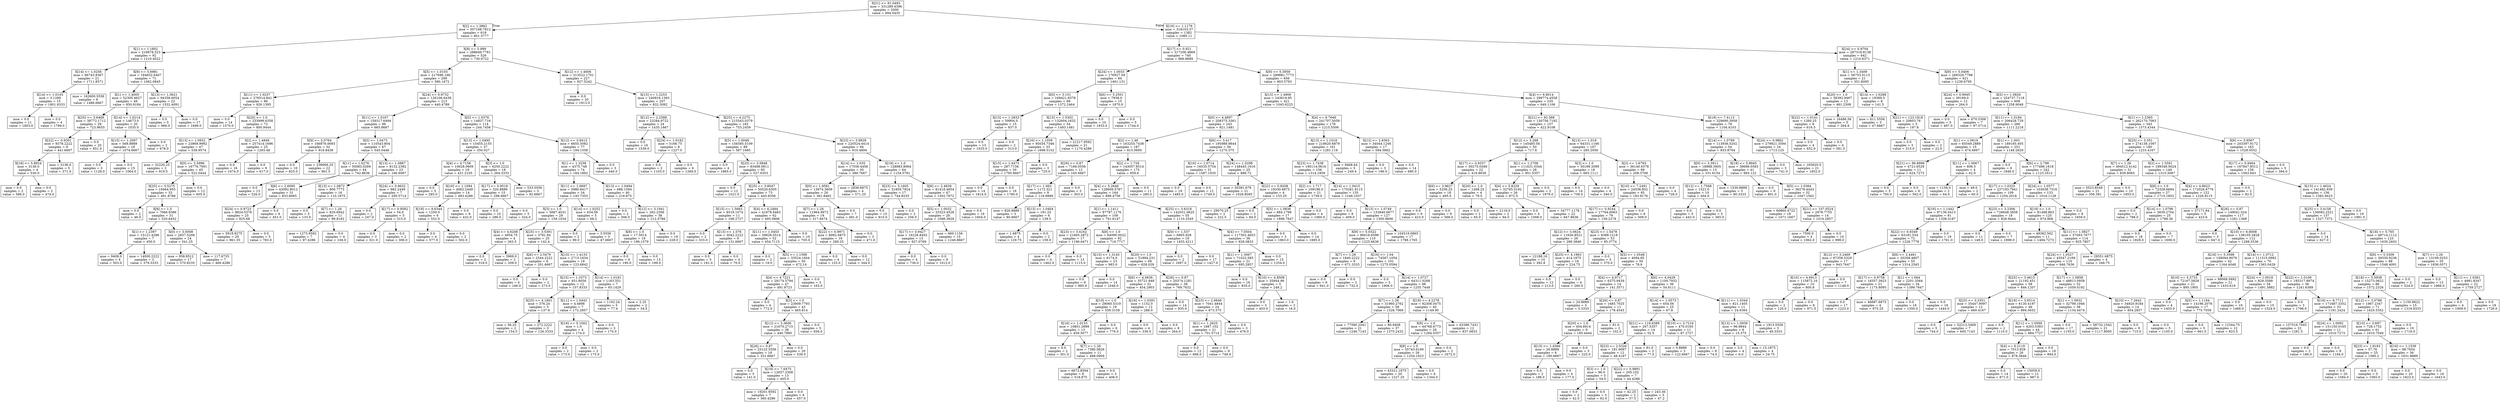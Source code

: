 digraph Tree {
node [shape=box] ;
0 [label="X[21] <= 91.0493\nmse = 331289.4396\nsamples = 2000\nvalue = 994.0435"] ;
1 [label="X[2] <= 1.3862\nmse = 307168.7812\nsamples = 618\nvalue = 801.5777"] ;
0 -> 1 [labeldistance=2.5, labelangle=45, headlabel="True"] ;
2 [label="X[1] <= 1.1802\nmse = 216678.523\nsamples = 92\nvalue = 1210.4022"] ;
1 -> 2 ;
3 [label="X[14] <= 1.0256\nmse = 66743.8367\nsamples = 21\nvalue = 1711.8571"] ;
2 -> 3 ;
4 [label="X[14] <= 1.0103\nmse = 3.1289\nsamples = 15\nvalue = 1801.9333"] ;
3 -> 4 ;
5 [label="mse = 0.0\nsamples = 11\nvalue = 1803.0"] ;
4 -> 5 ;
6 [label="mse = 0.0\nsamples = 4\nvalue = 1799.0"] ;
4 -> 6 ;
7 [label="mse = 162600.5556\nsamples = 6\nvalue = 1486.6667"] ;
3 -> 7 ;
8 [label="X[9] <= 5.6981\nmse = 164652.6407\nsamples = 71\nvalue = 1062.0845"] ;
2 -> 8 ;
9 [label="X[1] <= 1.4005\nmse = 52305.4627\nsamples = 49\nvalue = 850.9184"] ;
8 -> 9 ;
10 [label="X[25] <= 3.6469\nmse = 38772.1712\nsamples = 29\nvalue = 723.9655"] ;
9 -> 10 ;
11 [label="X[22] <= 0.9301\nmse = 9378.2222\nsamples = 9\nvalue = 441.6667"] ;
10 -> 11 ;
12 [label="X[18] <= 5.8924\nmse = 3136.0\nsamples = 4\nvalue = 530.0"] ;
11 -> 12 ;
13 [label="mse = 0.0\nsamples = 2\nvalue = 586.0"] ;
12 -> 13 ;
14 [label="mse = 0.0\nsamples = 2\nvalue = 474.0"] ;
12 -> 14 ;
15 [label="mse = 3136.0\nsamples = 5\nvalue = 371.0"] ;
11 -> 15 ;
16 [label="mse = 0.0\nsamples = 20\nvalue = 851.0"] ;
10 -> 16 ;
17 [label="X[14] <= 1.0214\nmse = 14673.0\nsamples = 20\nvalue = 1035.0"] ;
9 -> 17 ;
18 [label="X[15] <= 1.2097\nmse = 568.8889\nsamples = 18\nvalue = 1074.6667"] ;
17 -> 18 ;
19 [label="mse = 0.0\nsamples = 3\nvalue = 1128.0"] ;
18 -> 19 ;
20 [label="mse = 0.0\nsamples = 15\nvalue = 1064.0"] ;
18 -> 20 ;
21 [label="mse = 0.0\nsamples = 2\nvalue = 678.0"] ;
17 -> 21 ;
22 [label="X[13] <= 1.0621\nmse = 94358.6054\nsamples = 22\nvalue = 1532.4091"] ;
8 -> 22 ;
23 [label="mse = 0.0\nsamples = 5\nvalue = 966.0"] ;
22 -> 23 ;
24 [label="mse = 0.0\nsamples = 17\nvalue = 1699.0"] ;
22 -> 24 ;
25 [label="X[9] <= 5.999\nmse = 288649.7781\nsamples = 526\nvalue = 730.0722"] ;
1 -> 25 ;
26 [label="X[5] <= 1.0103\nmse = 217696.166\nsamples = 299\nvalue = 580.1672"] ;
25 -> 26 ;
27 [label="X[11] <= 1.0237\nmse = 276514.841\nsamples = 86\nvalue = 926.1395"] ;
26 -> 27 ;
28 [label="mse = 0.0\nsamples = 14\nvalue = 1570.0"] ;
27 -> 28 ;
29 [label="X[20] <= 1.0\nmse = 233999.6358\nsamples = 72\nvalue = 800.9444"] ;
27 -> 29 ;
30 [label="X[13] <= 1.0932\nmse = 23869.9982\nsamples = 47\nvalue = 538.9574"] ;
29 -> 30 ;
31 [label="mse = 32220.25\nsamples = 2\nvalue = 919.5"] ;
30 -> 31 ;
32 [label="X[0] <= 3.5996\nmse = 16776.7091\nsamples = 45\nvalue = 522.0444"] ;
30 -> 32 ;
33 [label="X[25] <= 3.5275\nmse = 19464.955\nsamples = 33\nvalue = 491.8788"] ;
32 -> 33 ;
34 [label="mse = 0.0\nsamples = 2\nvalue = 46.0"] ;
33 -> 34 ;
35 [label="X[8] <= 1.0\nmse = 7066.9386\nsamples = 31\nvalue = 520.6452"] ;
33 -> 35 ;
36 [label="X[1] <= 1.2397\nmse = 15121.4286\nsamples = 7\nvalue = 450.0"] ;
35 -> 36 ;
37 [label="mse = 9408.0\nsamples = 4\nvalue = 503.0"] ;
36 -> 37 ;
38 [label="mse = 14000.2222\nsamples = 3\nvalue = 379.3333"] ;
36 -> 38 ;
39 [label="X[0] <= 3.0008\nmse = 2837.5208\nsamples = 24\nvalue = 541.25"] ;
35 -> 39 ;
40 [label="mse = 958.8512\nsamples = 17\nvalue = 570.8235"] ;
39 -> 40 ;
41 [label="mse = 117.6735\nsamples = 7\nvalue = 469.4286"] ;
39 -> 41 ;
42 [label="mse = 0.0\nsamples = 12\nvalue = 605.0"] ;
32 -> 42 ;
43 [label="X[2] <= 1.4849\nmse = 257414.1696\nsamples = 25\nvalue = 1293.48"] ;
29 -> 43 ;
44 [label="mse = 0.0\nsamples = 16\nvalue = 1674.0"] ;
43 -> 44 ;
45 [label="mse = 0.0\nsamples = 9\nvalue = 617.0"] ;
43 -> 45 ;
46 [label="X[24] <= 0.9732\nmse = 126106.6439\nsamples = 213\nvalue = 440.4789"] ;
26 -> 46 ;
47 [label="X[11] <= 1.0167\nmse = 159317.6494\nsamples = 99\nvalue = 665.8687"] ;
46 -> 47 ;
48 [label="X[9] <= 5.0764\nmse = 166876.0693\nsamples = 32\nvalue = 918.8438"] ;
47 -> 48 ;
49 [label="mse = 0.0\nsamples = 10\nvalue = 825.0"] ;
48 -> 49 ;
50 [label="mse = 236906.25\nsamples = 22\nvalue = 961.5"] ;
48 -> 50 ;
51 [label="X[5] <= 1.0473\nmse = 110543.804\nsamples = 67\nvalue = 545.0448"] ;
47 -> 51 ;
52 [label="X[11] <= 1.0276\nmse = 50083.0269\nsamples = 44\nvalue = 742.8636"] ;
51 -> 52 ;
53 [label="mse = 0.0\nsamples = 13\nvalue = 526.0"] ;
52 -> 53 ;
54 [label="X[6] <= 2.6095\nmse = 43092.8012\nsamples = 31\nvalue = 833.8065"] ;
52 -> 54 ;
55 [label="X[24] <= 0.9723\nmse = 9824.5376\nsamples = 25\nvalue = 925.68"] ;
54 -> 55 ;
56 [label="mse = 5918.9275\nsamples = 20\nvalue = 961.35"] ;
55 -> 56 ;
57 [label="mse = 0.0\nsamples = 5\nvalue = 783.0"] ;
55 -> 57 ;
58 [label="mse = 0.0\nsamples = 6\nvalue = 451.0"] ;
54 -> 58 ;
59 [label="X[13] <= 1.0887\nmse = 8132.2382\nsamples = 23\nvalue = 166.6087"] ;
51 -> 59 ;
60 [label="X[13] <= 1.0872\nmse = 800.7773\nsamples = 16\nvalue = 110.1875"] ;
59 -> 60 ;
61 [label="mse = 0.0\nsamples = 5\nvalue = 133.0"] ;
60 -> 61 ;
62 [label="X[7] <= 1.26\nmse = 820.6942\nsamples = 11\nvalue = 99.8182"] ;
60 -> 62 ;
63 [label="mse = 1273.9592\nsamples = 7\nvalue = 97.4286"] ;
62 -> 63 ;
64 [label="mse = 0.0\nsamples = 4\nvalue = 104.0"] ;
62 -> 64 ;
65 [label="X[24] <= 0.9632\nmse = 982.2449\nsamples = 7\nvalue = 295.5714"] ;
59 -> 65 ;
66 [label="mse = 0.0\nsamples = 2\nvalue = 247.0"] ;
65 -> 66 ;
67 [label="X[17] <= 0.9582\nmse = 54.0\nsamples = 5\nvalue = 315.0"] ;
65 -> 67 ;
68 [label="mse = 0.0\nsamples = 3\nvalue = 321.0"] ;
67 -> 68 ;
69 [label="mse = 0.0\nsamples = 2\nvalue = 306.0"] ;
67 -> 69 ;
70 [label="X[5] <= 1.0376\nmse = 14837.716\nsamples = 114\nvalue = 244.7456"] ;
46 -> 70 ;
71 [label="X[13] <= 1.0495\nmse = 15455.2155\nsamples = 37\nvalue = 350.027"] ;
70 -> 71 ;
72 [label="X[4] <= 4.7158\nmse = 10628.0609\nsamples = 19\nvalue = 431.2105"] ;
71 -> 72 ;
73 [label="mse = 0.0\nsamples = 5\nvalue = 285.0"] ;
72 -> 73 ;
74 [label="X[16] <= 1.1094\nmse = 4062.2449\nsamples = 14\nvalue = 483.4286"] ;
72 -> 74 ;
75 [label="X[18] <= 9.6344\nmse = 1250.0\nsamples = 6\nvalue = 552.0"] ;
74 -> 75 ;
76 [label="mse = 0.0\nsamples = 4\nvalue = 577.0"] ;
75 -> 76 ;
77 [label="mse = 0.0\nsamples = 2\nvalue = 502.0"] ;
75 -> 77 ;
78 [label="mse = 0.0\nsamples = 8\nvalue = 432.0"] ;
74 -> 78 ;
79 [label="X[3] <= 1.0\nmse = 6250.2222\nsamples = 18\nvalue = 264.3333"] ;
71 -> 79 ;
80 [label="X[17] <= 0.9518\nmse = 320.8889\nsamples = 15\nvalue = 298.6667"] ;
79 -> 80 ;
81 [label="mse = 0.0\nsamples = 10\nvalue = 286.0"] ;
80 -> 81 ;
82 [label="mse = 0.0\nsamples = 5\nvalue = 324.0"] ;
80 -> 82 ;
83 [label="mse = 533.5556\nsamples = 3\nvalue = 92.6667"] ;
79 -> 83 ;
84 [label="X[12] <= 3.9413\nmse = 6655.5082\nsamples = 77\nvalue = 194.1558"] ;
70 -> 84 ;
85 [label="X[1] <= 1.3258\nmse = 4375.748\nsamples = 74\nvalue = 184.1892"] ;
84 -> 85 ;
86 [label="X[11] <= 1.0697\nmse = 5980.8417\nsamples = 34\nvalue = 145.7353"] ;
85 -> 86 ;
87 [label="X[3] <= 1.0\nmse = 5687.4031\nsamples = 29\nvalue = 159.1034"] ;
86 -> 87 ;
88 [label="X[4] <= 4.6208\nmse = 4954.75\nsamples = 4\nvalue = 263.5"] ;
87 -> 88 ;
89 [label="mse = 0.0\nsamples = 2\nvalue = 318.0"] ;
88 -> 89 ;
90 [label="mse = 3969.0\nsamples = 2\nvalue = 209.0"] ;
88 -> 90 ;
91 [label="X[25] <= 3.5391\nmse = 3781.84\nsamples = 25\nvalue = 142.4"] ;
87 -> 91 ;
92 [label="X[6] <= 2.5479\nmse = 2544.2222\nsamples = 6\nvalue = 201.6667"] ;
91 -> 92 ;
93 [label="mse = 0.0\nsamples = 4\nvalue = 166.0"] ;
92 -> 93 ;
94 [label="mse = 0.0\nsamples = 2\nvalue = 273.0"] ;
92 -> 94 ;
95 [label="X[15] <= 1.4133\nmse = 2713.1634\nsamples = 19\nvalue = 123.6842"] ;
91 -> 95 ;
96 [label="X[15] <= 1.3373\nmse = 451.8056\nsamples = 12\nvalue = 157.8333"] ;
95 -> 96 ;
97 [label="X[25] <= 4.1801\nmse = 376.24\nsamples = 5\nvalue = 137.6"] ;
96 -> 97 ;
98 [label="mse = 56.25\nsamples = 2\nvalue = 154.5"] ;
97 -> 98 ;
99 [label="mse = 272.2222\nsamples = 3\nvalue = 126.3333"] ;
97 -> 99 ;
100 [label="X[11] <= 1.0443\nmse = 4.4898\nsamples = 7\nvalue = 172.2857"] ;
96 -> 100 ;
101 [label="X[18] <= 5.1002\nmse = 1.0\nsamples = 4\nvalue = 174.0"] ;
100 -> 101 ;
102 [label="mse = 0.0\nsamples = 2\nvalue = 173.0"] ;
101 -> 102 ;
103 [label="mse = 0.0\nsamples = 2\nvalue = 175.0"] ;
101 -> 103 ;
104 [label="mse = 0.0\nsamples = 3\nvalue = 170.0"] ;
100 -> 104 ;
105 [label="X[14] <= 1.0181\nmse = 1163.551\nsamples = 7\nvalue = 65.1429"] ;
95 -> 105 ;
106 [label="mse = 1102.24\nsamples = 5\nvalue = 77.4"] ;
105 -> 106 ;
107 [label="mse = 2.25\nsamples = 2\nvalue = 34.5"] ;
105 -> 107 ;
108 [label="X[14] <= 1.0252\nmse = 634.56\nsamples = 5\nvalue = 68.2"] ;
86 -> 108 ;
109 [label="mse = 0.0\nsamples = 2\nvalue = 99.0"] ;
108 -> 109 ;
110 [label="mse = 3.5556\nsamples = 3\nvalue = 47.6667"] ;
108 -> 110 ;
111 [label="X[13] <= 1.0494\nmse = 686.1594\nsamples = 40\nvalue = 216.875"] ;
85 -> 111 ;
112 [label="mse = 0.0\nsamples = 2\nvalue = 308.0"] ;
111 -> 112 ;
113 [label="X[12] <= 3.1941\nmse = 262.2306\nsamples = 38\nvalue = 212.0789"] ;
111 -> 113 ;
114 [label="X[8] <= 1.0\nmse = 17.5014\nsamples = 19\nvalue = 196.1579"] ;
113 -> 114 ;
115 [label="mse = 0.0\nsamples = 6\nvalue = 190.0"] ;
114 -> 115 ;
116 [label="mse = 0.0\nsamples = 13\nvalue = 199.0"] ;
114 -> 116 ;
117 [label="mse = 0.0\nsamples = 19\nvalue = 228.0"] ;
113 -> 117 ;
118 [label="mse = 0.0\nsamples = 3\nvalue = 440.0"] ;
84 -> 118 ;
119 [label="X[12] <= 1.4606\nmse = 313522.1701\nsamples = 227\nvalue = 927.5242"] ;
25 -> 119 ;
120 [label="mse = 0.0\nsamples = 20\nvalue = 1913.0"] ;
119 -> 120 ;
121 [label="X[15] <= 1.2253\nmse = 240916.1363\nsamples = 207\nvalue = 832.3092"] ;
119 -> 121 ;
122 [label="X[12] <= 2.2588\nmse = 23284.9722\nsamples = 24\nvalue = 1435.1667"] ;
121 -> 122 ;
123 [label="mse = 0.0\nsamples = 16\nvalue = 1539.0"] ;
122 -> 123 ;
124 [label="X[24] <= 1.0182\nmse = 5166.75\nsamples = 8\nvalue = 1227.5"] ;
122 -> 124 ;
125 [label="mse = 0.0\nsamples = 2\nvalue = 1103.0"] ;
124 -> 125 ;
126 [label="mse = 0.0\nsamples = 6\nvalue = 1269.0"] ;
124 -> 126 ;
127 [label="X[25] <= 4.2275\nmse = 215543.0379\nsamples = 183\nvalue = 753.2459"] ;
121 -> 127 ;
128 [label="X[5] <= 1.0048\nmse = 156585.5109\nsamples = 89\nvalue = 587.1685"] ;
127 -> 128 ;
129 [label="mse = 0.0\nsamples = 4\nvalue = 1865.0"] ;
128 -> 129 ;
130 [label="X[25] <= 3.5848\nmse = 83498.0811\nsamples = 85\nvalue = 527.0353"] ;
128 -> 130 ;
131 [label="mse = 0.0\nsamples = 12\nvalue = 1021.0"] ;
130 -> 131 ;
132 [label="X[25] <= 3.8047\nmse = 50520.6305\nsamples = 73\nvalue = 445.8356"] ;
130 -> 132 ;
133 [label="X[15] <= 1.5663\nmse = 8519.1074\nsamples = 11\nvalue = 168.2727"] ;
132 -> 133 ;
134 [label="mse = 0.0\nsamples = 2\nvalue = 333.0"] ;
133 -> 134 ;
135 [label="X[13] <= 1.076\nmse = 3042.2222\nsamples = 9\nvalue = 131.6667"] ;
133 -> 135 ;
136 [label="mse = 0.0\nsamples = 5\nvalue = 181.0"] ;
135 -> 136 ;
137 [label="mse = 0.0\nsamples = 4\nvalue = 70.0"] ;
135 -> 137 ;
138 [label="X[4] <= 6.2484\nmse = 41878.8483\nsamples = 62\nvalue = 495.0806"] ;
132 -> 138 ;
139 [label="X[11] <= 1.0453\nmse = 39828.5514\nsamples = 52\nvalue = 454.7115"] ;
138 -> 139 ;
140 [label="mse = 0.0\nsamples = 2\nvalue = 19.0"] ;
139 -> 140 ;
141 [label="X[5] <= 1.1598\nmse = 33524.1604\nsamples = 50\nvalue = 472.14"] ;
139 -> 141 ;
142 [label="X[4] <= 4.7221\nmse = 29174.5794\nsamples = 47\nvalue = 491.8723"] ;
141 -> 142 ;
143 [label="mse = 0.0\nsamples = 4\nvalue = 772.0"] ;
142 -> 143 ;
144 [label="X[3] <= 1.0\nmse = 23909.7793\nsamples = 43\nvalue = 465.814"] ;
142 -> 144 ;
145 [label="X[12] <= 3.3606\nmse = 21670.2715\nsamples = 38\nvalue = 440.7895"] ;
144 -> 145 ;
146 [label="X[26] <= 0.87\nmse = 23123.5556\nsamples = 18\nvalue = 331.6667"] ;
145 -> 146 ;
147 [label="mse = 0.0\nsamples = 5\nvalue = 141.0"] ;
146 -> 147 ;
148 [label="X[18] <= 7.6475\nmse = 12657.2308\nsamples = 13\nvalue = 405.0"] ;
146 -> 148 ;
149 [label="mse = 19201.9592\nsamples = 7\nvalue = 360.4286"] ;
148 -> 149 ;
150 [label="mse = 0.0\nsamples = 6\nvalue = 457.0"] ;
148 -> 150 ;
151 [label="mse = 0.0\nsamples = 20\nvalue = 539.0"] ;
145 -> 151 ;
152 [label="mse = 0.0\nsamples = 5\nvalue = 656.0"] ;
144 -> 152 ;
153 [label="mse = 0.0\nsamples = 3\nvalue = 163.0"] ;
141 -> 153 ;
154 [label="mse = 0.0\nsamples = 10\nvalue = 705.0"] ;
138 -> 154 ;
155 [label="X[23] <= 3.9828\nmse = 220524.4414\nsamples = 94\nvalue = 910.4894"] ;
127 -> 155 ;
156 [label="X[14] <= 1.035\nmse = 17556.4456\nsamples = 30\nvalue = 389.7667"] ;
155 -> 156 ;
157 [label="X[0] <= 1.9581\nmse = 13974.3609\nsamples = 26\nvalue = 361.8462"] ;
156 -> 157 ;
158 [label="X[7] <= 1.26\nmse = 11964.9972\nsamples = 19\nvalue = 317.9474"] ;
157 -> 158 ;
159 [label="X[22] <= 0.9971\nmse = 8992.6875\nsamples = 16\nvalue = 289.25"] ;
158 -> 159 ;
160 [label="mse = 0.0\nsamples = 4\nvalue = 125.0"] ;
159 -> 160 ;
161 [label="mse = 0.0\nsamples = 12\nvalue = 344.0"] ;
159 -> 161 ;
162 [label="mse = 0.0\nsamples = 3\nvalue = 471.0"] ;
158 -> 162 ;
163 [label="mse = 0.0\nsamples = 7\nvalue = 481.0"] ;
157 -> 163 ;
164 [label="mse = 2836.6875\nsamples = 4\nvalue = 571.25"] ;
156 -> 164 ;
165 [label="X[19] <= 1.0\nmse = 128983.8064\nsamples = 64\nvalue = 1154.5781"] ;
155 -> 165 ;
166 [label="X[23] <= 5.1605\nmse = 31859.7924\nsamples = 17\nvalue = 744.8235"] ;
165 -> 166 ;
167 [label="mse = 0.0\nsamples = 15\nvalue = 810.0"] ;
166 -> 167 ;
168 [label="mse = 0.0\nsamples = 2\nvalue = 256.0"] ;
166 -> 168 ;
169 [label="X[6] <= 2.4839\nmse = 81418.4654\nsamples = 47\nvalue = 1302.7872"] ;
165 -> 169 ;
170 [label="X[5] <= 1.0032\nmse = 33323.4528\nsamples = 28\nvalue = 1098.3929"] ;
169 -> 170 ;
171 [label="X[17] <= 0.9427\nmse = 16226.8402\nsamples = 13\nvalue = 927.0769"] ;
170 -> 171 ;
172 [label="mse = 0.0\nsamples = 4\nvalue = 736.0"] ;
171 -> 172 ;
173 [label="mse = 0.0\nsamples = 9\nvalue = 1012.0"] ;
171 -> 173 ;
174 [label="mse = 660.1156\nsamples = 15\nvalue = 1246.8667"] ;
170 -> 174 ;
175 [label="mse = 0.0\nsamples = 19\nvalue = 1604.0"] ;
169 -> 175 ;
176 [label="X[16] <= 1.1179\nmse = 318103.37\nsamples = 1382\nvalue = 1080.11"] ;
0 -> 176 [labeldistance=2.5, labelangle=-45, headlabel="False"] ;
177 [label="X[17] <= 0.921\nmse = 317206.4869\nsamples = 740\nvalue = 966.8689"] ;
176 -> 177 ;
178 [label="X[24] <= 1.0033\nmse = 176927.59\nsamples = 84\nvalue = 1461.131"] ;
177 -> 178 ;
179 [label="X[0] <= 3.151\nmse = 169421.8378\nsamples = 69\nvalue = 1372.2464"] ;
178 -> 179 ;
180 [label="X[15] <= 1.2833\nmse = 59904.0\nsamples = 15\nvalue = 937.0"] ;
179 -> 180 ;
181 [label="mse = 0.0\nsamples = 13\nvalue = 1033.0"] ;
180 -> 181 ;
182 [label="mse = 0.0\nsamples = 2\nvalue = 313.0"] ;
180 -> 182 ;
183 [label="X[15] <= 1.5302\nmse = 132604.1632\nsamples = 54\nvalue = 1493.1481"] ;
179 -> 183 ;
184 [label="X[16] <= 1.1059\nmse = 95034.7346\nsamples = 33\nvalue = 1698.5152"] ;
183 -> 184 ;
185 [label="X[15] <= 1.4473\nmse = 287.7156\nsamples = 30\nvalue = 1795.8667"] ;
184 -> 185 ;
186 [label="mse = 0.0\nsamples = 14\nvalue = 1814.0"] ;
185 -> 186 ;
187 [label="mse = 0.0\nsamples = 16\nvalue = 1780.0"] ;
185 -> 187 ;
188 [label="mse = 0.0\nsamples = 3\nvalue = 725.0"] ;
184 -> 188 ;
189 [label="mse = 21217.9592\nsamples = 21\nvalue = 1170.4286"] ;
183 -> 189 ;
190 [label="X[6] <= 5.2501\nmse = 7938.0\nsamples = 15\nvalue = 1870.0"] ;
178 -> 190 ;
191 [label="mse = 0.0\nsamples = 10\nvalue = 1933.0"] ;
190 -> 191 ;
192 [label="mse = 0.0\nsamples = 5\nvalue = 1744.0"] ;
190 -> 192 ;
193 [label="X[9] <= 5.3959\nmse = 299881.7773\nsamples = 656\nvalue = 903.5793"] ;
177 -> 193 ;
194 [label="X[15] <= 1.4906\nmse = 243619.95\nsamples = 421\nvalue = 1045.6223"] ;
193 -> 194 ;
195 [label="X[0] <= 4.4897\nmse = 208375.3361\nsamples = 243\nvalue = 921.1481"] ;
194 -> 195 ;
196 [label="X[2] <= 1.46\nmse = 163255.7438\nsamples = 187\nvalue = 815.0695"] ;
195 -> 196 ;
197 [label="X[26] <= 0.87\nmse = 7166.0556\nsamples = 12\nvalue = 165.6667"] ;
196 -> 197 ;
198 [label="X[17] <= 1.063\nmse = 1172.321\nsamples = 9\nvalue = 119.8889"] ;
197 -> 198 ;
199 [label="mse = 826.8889\nsamples = 3\nvalue = 80.6667"] ;
198 -> 199 ;
200 [label="X[13] <= 1.0404\nmse = 191.25\nsamples = 6\nvalue = 139.5"] ;
198 -> 200 ;
201 [label="mse = 1.6875\nsamples = 4\nvalue = 129.75"] ;
200 -> 201 ;
202 [label="mse = 0.0\nsamples = 2\nvalue = 159.0"] ;
200 -> 202 ;
203 [label="mse = 0.0\nsamples = 3\nvalue = 303.0"] ;
197 -> 203 ;
204 [label="X[2] <= 1.728\nmse = 143057.8514\nsamples = 175\nvalue = 859.6"] ;
196 -> 204 ;
205 [label="X[4] <= 5.2646\nmse = 128609.5787\nsamples = 164\nvalue = 898.4756"] ;
204 -> 205 ;
206 [label="X[1] <= 1.1411\nmse = 87787.1176\nsamples = 109\nvalue = 791.6147"] ;
205 -> 206 ;
207 [label="X[23] <= 3.4162\nmse = 21665.2872\nsamples = 17\nvalue = 1196.6471"] ;
206 -> 207 ;
208 [label="mse = 0.0\nsamples = 4\nvalue = 1462.0"] ;
207 -> 208 ;
209 [label="mse = 0.0\nsamples = 13\nvalue = 1115.0"] ;
207 -> 209 ;
210 [label="X[8] <= 1.0\nmse = 64090.0022\nsamples = 92\nvalue = 716.7717"] ;
206 -> 210 ;
211 [label="X[15] <= 1.3145\nmse = 6174.0\nsamples = 23\nvalue = 983.0"] ;
210 -> 211 ;
212 [label="mse = 0.0\nsamples = 9\nvalue = 885.0"] ;
211 -> 212 ;
213 [label="mse = 0.0\nsamples = 14\nvalue = 1046.0"] ;
211 -> 213 ;
214 [label="X[20] <= 1.0\nmse = 51894.231\nsamples = 69\nvalue = 628.029"] ;
210 -> 214 ;
215 [label="X[6] <= 4.0636\nmse = 35721.948\nsamples = 31\nvalue = 454.2903"] ;
214 -> 215 ;
216 [label="X[19] <= 1.0\nmse = 29060.5319\nsamples = 19\nvalue = 559.3158"] ;
215 -> 216 ;
217 [label="X[16] <= 1.0153\nmse = 10801.2899\nsamples = 13\nvalue = 459.3077"] ;
216 -> 217 ;
218 [label="mse = 0.0\nsamples = 2\nvalue = 301.0"] ;
217 -> 218 ;
219 [label="X[7] <= 1.26\nmse = 7380.0826\nsamples = 11\nvalue = 488.0909"] ;
217 -> 219 ;
220 [label="mse = 6672.8594\nsamples = 8\nvalue = 518.875"] ;
219 -> 220 ;
221 [label="mse = 0.0\nsamples = 3\nvalue = 406.0"] ;
219 -> 221 ;
222 [label="mse = 0.0\nsamples = 6\nvalue = 776.0"] ;
216 -> 222 ;
223 [label="X[16] <= 1.0391\nmse = 1152.0\nsamples = 12\nvalue = 288.0"] ;
215 -> 223 ;
224 [label="mse = 0.0\nsamples = 4\nvalue = 336.0"] ;
223 -> 224 ;
225 [label="mse = 0.0\nsamples = 8\nvalue = 264.0"] ;
223 -> 225 ;
226 [label="X[26] <= 0.87\nmse = 20374.1281\nsamples = 38\nvalue = 769.7632"] ;
214 -> 226 ;
227 [label="mse = 0.0\nsamples = 14\nvalue = 935.0"] ;
226 -> 227 ;
228 [label="X[23] <= 2.6646\nmse = 7041.4844\nsamples = 24\nvalue = 673.375"] ;
226 -> 228 ;
229 [label="X[1] <= 1.2625\nmse = 1687.102\nsamples = 21\nvalue = 701.5714"] ;
228 -> 229 ;
230 [label="mse = 0.0\nsamples = 12\nvalue = 666.0"] ;
229 -> 230 ;
231 [label="mse = 0.0\nsamples = 9\nvalue = 749.0"] ;
229 -> 231 ;
232 [label="mse = 0.0\nsamples = 3\nvalue = 476.0"] ;
228 -> 232 ;
233 [label="X[25] <= 3.6318\nmse = 142031.0625\nsamples = 55\nvalue = 1110.2545"] ;
205 -> 233 ;
234 [label="X[0] <= 1.537\nmse = 6865.928\nsamples = 19\nvalue = 1455.4211"] ;
233 -> 234 ;
235 [label="mse = 0.0\nsamples = 2\nvalue = 1697.0"] ;
234 -> 235 ;
236 [label="mse = 0.0\nsamples = 17\nvalue = 1427.0"] ;
234 -> 236 ;
237 [label="X[4] <= 7.0504\nmse = 117302.4653\nsamples = 36\nvalue = 928.0833"] ;
233 -> 237 ;
238 [label="X[1] <= 1.3067\nmse = 71022.585\nsamples = 21\nvalue = 695.2857"] ;
237 -> 238 ;
239 [label="mse = 0.0\nsamples = 16\nvalue = 835.0"] ;
238 -> 239 ;
240 [label="X[10] <= 4.8508\nmse = 35944.96\nsamples = 5\nvalue = 248.2"] ;
238 -> 240 ;
241 [label="mse = 0.0\nsamples = 3\nvalue = 403.0"] ;
240 -> 241 ;
242 [label="mse = 1.0\nsamples = 2\nvalue = 16.0"] ;
240 -> 242 ;
243 [label="mse = 0.0\nsamples = 15\nvalue = 1254.0"] ;
237 -> 243 ;
244 [label="mse = 0.0\nsamples = 11\nvalue = 280.0"] ;
204 -> 244 ;
245 [label="X[6] <= 3.417\nmse = 195989.9844\nsamples = 56\nvalue = 1275.375"] ;
195 -> 245 ;
246 [label="X[16] <= 1.0714\nmse = 16535.5754\nsamples = 31\nvalue = 1587.1935"] ;
245 -> 246 ;
247 [label="mse = 0.0\nsamples = 19\nvalue = 1485.0"] ;
246 -> 247 ;
248 [label="mse = 0.0\nsamples = 12\nvalue = 1749.0"] ;
246 -> 248 ;
249 [label="X[24] <= 1.0298\nmse = 148445.1616\nsamples = 25\nvalue = 888.72"] ;
245 -> 249 ;
250 [label="mse = 50381.678\nsamples = 21\nvalue = 1028.8095"] ;
249 -> 250 ;
251 [label="X[22] <= 0.9208\nmse = 19330.6875\nsamples = 4\nvalue = 153.25"] ;
249 -> 251 ;
252 [label="mse = 29070.25\nsamples = 2\nvalue = 222.5"] ;
251 -> 252 ;
253 [label="mse = 0.0\nsamples = 2\nvalue = 84.0"] ;
251 -> 253 ;
254 [label="X[4] <= 6.7646\nmse = 241707.5059\nsamples = 178\nvalue = 1215.5506"] ;
194 -> 254 ;
255 [label="X[13] <= 1.1018\nmse = 218620.6879\nsamples = 161\nvalue = 1281.118"] ;
254 -> 255 ;
256 [label="X[23] <= 1.7438\nmse = 190114.0616\nsamples = 156\nvalue = 1314.1859"] ;
255 -> 256 ;
257 [label="X[2] <= 1.717\nmse = 109196.0\nsamples = 21\nvalue = 1739.0"] ;
256 -> 257 ;
258 [label="X[5] <= 1.0836\nmse = 884.1799\nsamples = 17\nvalue = 1898.7647"] ;
257 -> 258 ;
259 [label="mse = 0.0\nsamples = 3\nvalue = 1963.0"] ;
258 -> 259 ;
260 [label="mse = 0.0\nsamples = 14\nvalue = 1885.0"] ;
258 -> 260 ;
261 [label="mse = 0.0\nsamples = 4\nvalue = 1060.0"] ;
257 -> 261 ;
262 [label="X[14] <= 1.0415\nmse = 170261.8115\nsamples = 135\nvalue = 1248.1037"] ;
256 -> 262 ;
263 [label="mse = 0.0\nsamples = 8\nvalue = 409.0"] ;
262 -> 263 ;
264 [label="X[13] <= 1.0749\nmse = 133840.6677\nsamples = 127\nvalue = 1300.9606"] ;
262 -> 264 ;
265 [label="X[9] <= 5.0322\nmse = 96016.6596\nsamples = 110\nvalue = 1225.6636"] ;
264 -> 265 ;
266 [label="X[7] <= 1.26\nmse = 1840.2222\nsamples = 9\nvalue = 671.3333"] ;
265 -> 266 ;
267 [label="mse = 0.0\nsamples = 6\nvalue = 641.0"] ;
266 -> 267 ;
268 [label="mse = 0.0\nsamples = 3\nvalue = 732.0"] ;
266 -> 268 ;
269 [label="X[16] <= 1.04\nmse = 74587.1054\nsamples = 101\nvalue = 1275.0594"] ;
265 -> 269 ;
270 [label="mse = 0.0\nsamples = 3\nvalue = 1906.0"] ;
269 -> 270 ;
271 [label="X[14] <= 1.0727\nmse = 64311.0268\nsamples = 98\nvalue = 1255.7449"] ;
269 -> 271 ;
272 [label="X[7] <= 1.26\nmse = 31960.2762\nsamples = 58\nvalue = 1328.7069"] ;
271 -> 272 ;
273 [label="mse = 77590.2041\nsamples = 21\nvalue = 1246.7143"] ;
272 -> 273 ;
274 [label="mse = 80.9408\nsamples = 37\nvalue = 1375.2432"] ;
272 -> 274 ;
275 [label="X[18] <= 4.2278\nmse = 92308.0475\nsamples = 40\nvalue = 1149.95"] ;
271 -> 275 ;
276 [label="X[8] <= 1.0\nmse = 44768.6773\nsamples = 28\nvalue = 1284.0357"] ;
275 -> 276 ;
277 [label="X[8] <= 1.0\nmse = 35743.6169\nsamples = 26\nvalue = 1254.1923"] ;
276 -> 277 ;
278 [label="mse = 43321.1875\nsamples = 20\nvalue = 1227.25"] ;
277 -> 278 ;
279 [label="mse = 0.0\nsamples = 6\nvalue = 1344.0"] ;
277 -> 279 ;
280 [label="mse = 0.0\nsamples = 2\nvalue = 1672.0"] ;
276 -> 280 ;
281 [label="mse = 63396.7431\nsamples = 12\nvalue = 837.0833"] ;
275 -> 281 ;
282 [label="mse = 104519.0865\nsamples = 17\nvalue = 1788.1765"] ;
264 -> 282 ;
283 [label="mse = 9468.64\nsamples = 5\nvalue = 249.4"] ;
255 -> 283 ;
284 [label="X[12] <= 2.8363\nmse = 34044.1246\nsamples = 17\nvalue = 594.5882"] ;
254 -> 284 ;
285 [label="mse = 0.0\nsamples = 3\nvalue = 196.0"] ;
284 -> 285 ;
286 [label="mse = 0.0\nsamples = 14\nvalue = 680.0"] ;
284 -> 286 ;
287 [label="X[4] <= 6.8014\nmse = 299774.4558\nsamples = 235\nvalue = 649.1106"] ;
193 -> 287 ;
288 [label="X[21] <= 92.368\nmse = 130756.7182\nsamples = 157\nvalue = 422.9108"] ;
287 -> 288 ;
289 [label="X[12] <= 3.268\nmse = 145485.56\nsamples = 50\nvalue = 717.6"] ;
288 -> 289 ;
290 [label="X[17] <= 0.9337\nmse = 30275.0269\nsamples = 22\nvalue = 419.8636"] ;
289 -> 290 ;
291 [label="X[6] <= 3.9627\nmse = 5256.25\nsamples = 18\nvalue = 495.5"] ;
290 -> 291 ;
292 [label="mse = 0.0\nsamples = 9\nvalue = 423.0"] ;
291 -> 292 ;
293 [label="mse = 0.0\nsamples = 9\nvalue = 568.0"] ;
291 -> 293 ;
294 [label="X[20] <= 1.0\nmse = 1268.25\nsamples = 4\nvalue = 79.5"] ;
290 -> 294 ;
295 [label="mse = 0.0\nsamples = 2\nvalue = 65.0"] ;
294 -> 295 ;
296 [label="mse = 2116.0\nsamples = 2\nvalue = 94.0"] ;
294 -> 296 ;
297 [label="X[1] <= 1.2708\nmse = 111631.0344\nsamples = 28\nvalue = 951.5357"] ;
289 -> 297 ;
298 [label="X[4] <= 5.8229\nmse = 32765.0192\nsamples = 26\nvalue = 872.5"] ;
297 -> 298 ;
299 [label="mse = 0.0\nsamples = 4\nvalue = 1008.0"] ;
298 -> 299 ;
300 [label="mse = 34777.1178\nsamples = 22\nvalue = 847.8636"] ;
298 -> 300 ;
301 [label="mse = 0.0\nsamples = 2\nvalue = 1979.0"] ;
297 -> 301 ;
302 [label="X[13] <= 1.019\nmse = 64331.1166\nsamples = 107\nvalue = 285.2056"] ;
288 -> 302 ;
303 [label="X[3] <= 1.0\nmse = 30199.2099\nsamples = 18\nvalue = 665.1111"] ;
302 -> 303 ;
304 [label="mse = 0.0\nsamples = 14\nvalue = 758.0"] ;
303 -> 304 ;
305 [label="mse = 0.0\nsamples = 4\nvalue = 340.0"] ;
303 -> 305 ;
306 [label="X[2] <= 1.6793\nmse = 36140.6378\nsamples = 89\nvalue = 208.3708"] ;
302 -> 306 ;
307 [label="X[10] <= 7.2491\nmse = 24536.852\nsamples = 85\nvalue = 183.9176"] ;
306 -> 307 ;
308 [label="X[17] <= 0.9244\nmse = 17764.6063\nsamples = 79\nvalue = 159.2278"] ;
307 -> 308 ;
309 [label="X[12] <= 3.0624\nmse = 11626.8521\nsamples = 26\nvalue = 289.3846"] ;
308 -> 309 ;
310 [label="mse = 12188.16\nsamples = 10\nvalue = 392.8"] ;
309 -> 310 ;
311 [label="X[25] <= 4.1963\nmse = 414.1875\nsamples = 16\nvalue = 224.75"] ;
309 -> 311 ;
312 [label="mse = 0.0\nsamples = 12\nvalue = 213.0"] ;
311 -> 312 ;
313 [label="mse = 0.0\nsamples = 4\nvalue = 260.0"] ;
311 -> 313 ;
314 [label="X[23] <= 1.5478\nmse = 8388.1218\nsamples = 53\nvalue = 95.3774"] ;
308 -> 314 ;
315 [label="mse = 0.0\nsamples = 3\nvalue = 370.0"] ;
314 -> 315 ;
316 [label="X[5] <= 1.0548\nmse = 4094.85\nsamples = 50\nvalue = 78.9"] ;
314 -> 316 ;
317 [label="X[4] <= 4.9717\nmse = 6375.9439\nsamples = 14\nvalue = 141.3571"] ;
316 -> 317 ;
318 [label="mse = 24.8889\nsamples = 3\nvalue = 5.3333"] ;
317 -> 318 ;
319 [label="X[26] <= 0.87\nmse = 1685.7025\nsamples = 11\nvalue = 178.4545"] ;
317 -> 319 ;
320 [label="X[20] <= 1.0\nmse = 454.6914\nsamples = 9\nvalue = 195.4444"] ;
319 -> 320 ;
321 [label="X[15] <= 1.4566\nmse = 26.8889\nsamples = 6\nvalue = 180.6667"] ;
320 -> 321 ;
322 [label="mse = 0.0\nsamples = 2\nvalue = 188.0"] ;
321 -> 322 ;
323 [label="mse = 0.0\nsamples = 4\nvalue = 177.0"] ;
321 -> 323 ;
324 [label="mse = 0.0\nsamples = 3\nvalue = 225.0"] ;
320 -> 324 ;
325 [label="mse = 81.0\nsamples = 2\nvalue = 102.0"] ;
319 -> 325 ;
326 [label="X[0] <= 4.0429\nmse = 1100.7932\nsamples = 36\nvalue = 54.6111"] ;
316 -> 326 ;
327 [label="X[14] <= 1.0573\nmse = 654.56\nsamples = 25\nvalue = 67.8"] ;
326 -> 327 ;
328 [label="X[21] <= 119.6389\nmse = 267.5357\nsamples = 14\nvalue = 52.5"] ;
327 -> 328 ;
329 [label="X[23] <= 2.5326\nmse = 181.9097\nsamples = 12\nvalue = 48.4167"] ;
328 -> 329 ;
330 [label="X[3] <= 1.0\nmse = 96.0\nsamples = 5\nvalue = 54.0"] ;
329 -> 330 ;
331 [label="mse = 0.0\nsamples = 2\nvalue = 42.0"] ;
330 -> 331 ;
332 [label="mse = 0.0\nsamples = 3\nvalue = 62.0"] ;
330 -> 332 ;
333 [label="X[22] <= 0.9891\nmse = 205.102\nsamples = 7\nvalue = 44.4286"] ;
329 -> 333 ;
334 [label="mse = 42.25\nsamples = 2\nvalue = 37.5"] ;
333 -> 334 ;
335 [label="mse = 243.36\nsamples = 5\nvalue = 47.2"] ;
333 -> 335 ;
336 [label="mse = 81.0\nsamples = 2\nvalue = 77.0"] ;
328 -> 336 ;
337 [label="X[10] <= 3.7216\nmse = 470.0165\nsamples = 11\nvalue = 87.2727"] ;
327 -> 337 ;
338 [label="mse = 0.8889\nsamples = 3\nvalue = 122.6667"] ;
337 -> 338 ;
339 [label="mse = 0.0\nsamples = 8\nvalue = 74.0"] ;
337 -> 339 ;
340 [label="X[11] <= 1.0344\nmse = 821.1405\nsamples = 11\nvalue = 24.6364"] ;
326 -> 340 ;
341 [label="X[13] <= 1.0939\nmse = 96.9844\nsamples = 8\nvalue = 15.375"] ;
340 -> 341 ;
342 [label="mse = 3.0\nsamples = 4\nvalue = 6.0"] ;
341 -> 342 ;
343 [label="mse = 15.1875\nsamples = 4\nvalue = 24.75"] ;
341 -> 343 ;
344 [label="mse = 1913.5556\nsamples = 3\nvalue = 49.3333"] ;
340 -> 344 ;
345 [label="mse = 0.0\nsamples = 6\nvalue = 509.0"] ;
307 -> 345 ;
346 [label="mse = 0.0\nsamples = 4\nvalue = 728.0"] ;
306 -> 346 ;
347 [label="X[18] <= 7.4113\nmse = 329690.3958\nsamples = 78\nvalue = 1104.4103"] ;
287 -> 347 ;
348 [label="X[14] <= 1.0769\nmse = 113936.5202\nsamples = 54\nvalue = 833.8704"] ;
347 -> 348 ;
349 [label="X[0] <= 3.3911\nmse = 18988.3905\nsamples = 13\nvalue = 331.6154"] ;
348 -> 349 ;
350 [label="X[12] <= 1.7568\nmse = 1521.0\nsamples = 10\nvalue = 404.0"] ;
349 -> 350 ;
351 [label="mse = 0.0\nsamples = 5\nvalue = 443.0"] ;
350 -> 351 ;
352 [label="mse = 0.0\nsamples = 5\nvalue = 365.0"] ;
350 -> 352 ;
353 [label="mse = 1530.8889\nsamples = 3\nvalue = 90.3333"] ;
349 -> 353 ;
354 [label="X[18] <= 5.8945\nmse = 38696.0583\nsamples = 41\nvalue = 993.122"] ;
348 -> 354 ;
355 [label="mse = 0.0\nsamples = 9\nvalue = 801.0"] ;
354 -> 355 ;
356 [label="X[5] <= 1.0364\nmse = 36278.4443\nsamples = 32\nvalue = 1047.1562"] ;
354 -> 356 ;
357 [label="mse = 60860.4722\nsamples = 18\nvalue = 1071.1667"] ;
356 -> 357 ;
358 [label="X[21] <= 107.0524\nmse = 2978.7755\nsamples = 14\nvalue = 1016.2857"] ;
356 -> 358 ;
359 [label="mse = 7500.0\nsamples = 4\nvalue = 1062.0"] ;
358 -> 359 ;
360 [label="mse = 0.0\nsamples = 10\nvalue = 998.0"] ;
358 -> 360 ;
361 [label="X[24] <= 0.9862\nmse = 279921.3594\nsamples = 24\nvalue = 1713.125"] ;
347 -> 361 ;
362 [label="mse = 0.0\nsamples = 3\nvalue = 741.0"] ;
361 -> 362 ;
363 [label="mse = 165620.0\nsamples = 21\nvalue = 1852.0"] ;
361 -> 363 ;
364 [label="X[24] <= 0.9704\nmse = 287318.8138\nsamples = 642\nvalue = 1210.6371"] ;
176 -> 364 ;
365 [label="X[1] <= 1.3409\nmse = 56753.0113\nsamples = 21\nvalue = 351.8095"] ;
364 -> 365 ;
366 [label="X[20] <= 1.0\nmse = 36392.9467\nsamples = 13\nvalue = 481.2308"] ;
365 -> 366 ;
367 [label="X[22] <= 1.0141\nmse = 1260.25\nsamples = 8\nvalue = 616.5"] ;
366 -> 367 ;
368 [label="mse = 0.0\nsamples = 4\nvalue = 652.0"] ;
367 -> 368 ;
369 [label="mse = 0.0\nsamples = 4\nvalue = 581.0"] ;
367 -> 369 ;
370 [label="mse = 16486.56\nsamples = 5\nvalue = 264.8"] ;
366 -> 370 ;
371 [label="X[14] <= 1.0288\nmse = 18389.5\nsamples = 8\nvalue = 141.5"] ;
365 -> 371 ;
372 [label="mse = 611.5556\nsamples = 3\nvalue = 47.6667"] ;
371 -> 372 ;
373 [label="X[21] <= 123.1818\nmse = 20603.76\nsamples = 5\nvalue = 197.8"] ;
371 -> 373 ;
374 [label="mse = 0.0\nsamples = 3\nvalue = 315.0"] ;
373 -> 374 ;
375 [label="mse = 0.0\nsamples = 2\nvalue = 22.0"] ;
373 -> 375 ;
376 [label="X[9] <= 5.0406\nmse = 269329.7798\nsamples = 621\nvalue = 1239.6795"] ;
364 -> 376 ;
377 [label="X[24] <= 0.9945\nmse = 39169.0\nsamples = 12\nvalue = 264.0"] ;
376 -> 377 ;
378 [label="mse = 0.0\nsamples = 5\nvalue = 497.0"] ;
377 -> 378 ;
379 [label="mse = 670.5306\nsamples = 7\nvalue = 97.5714"] ;
377 -> 379 ;
380 [label="X[5] <= 1.0826\nmse = 254737.7118\nsamples = 609\nvalue = 1258.9048"] ;
376 -> 380 ;
381 [label="X[11] <= 1.0184\nmse = 206428.729\nsamples = 266\nvalue = 1111.2218"] ;
380 -> 381 ;
382 [label="X[1] <= 1.0619\nmse = 65549.2889\nsamples = 15\nvalue = 474.6667"] ;
381 -> 382 ;
383 [label="X[21] <= 96.8996\nmse = 4721.6529\nsamples = 11\nvalue = 624.7273"] ;
382 -> 383 ;
384 [label="mse = 0.0\nsamples = 5\nvalue = 700.0"] ;
383 -> 384 ;
385 [label="mse = 0.0\nsamples = 6\nvalue = 562.0"] ;
383 -> 385 ;
386 [label="X[11] <= 1.0067\nmse = 606.5\nsamples = 4\nvalue = 62.0"] ;
382 -> 386 ;
387 [label="mse = 1156.0\nsamples = 2\nvalue = 64.0"] ;
386 -> 387 ;
388 [label="mse = 49.0\nsamples = 2\nvalue = 60.0"] ;
386 -> 388 ;
389 [label="X[1] <= 1.003\nmse = 189185.405\nsamples = 251\nvalue = 1149.2629"] ;
381 -> 389 ;
390 [label="mse = 0.0\nsamples = 9\nvalue = 1846.0"] ;
389 -> 390 ;
391 [label="X[6] <= 2.798\nmse = 177496.1618\nsamples = 242\nvalue = 1123.3512"] ;
389 -> 391 ;
392 [label="X[17] <= 1.0325\nmse = 237193.7941\nsamples = 109\nvalue = 1254.2018"] ;
391 -> 392 ;
393 [label="X[16] <= 1.1442\nmse = 97136.0413\nsamples = 91\nvalue = 1338.3187"] ;
392 -> 393 ;
394 [label="X[22] <= 0.9349\nmse = 63181.534\nsamples = 72\nvalue = 1226.7778"] ;
393 -> 394 ;
395 [label="X[12] <= 3.2469\nmse = 97358.5329\nsamples = 17\nvalue = 943.7647"] ;
394 -> 395 ;
396 [label="X[10] <= 4.6913\nmse = 115872.16\nsamples = 10\nvalue = 800.8"] ;
395 -> 396 ;
397 [label="mse = 0.0\nsamples = 2\nvalue = 120.0"] ;
396 -> 397 ;
398 [label="mse = 0.0\nsamples = 8\nvalue = 971.0"] ;
396 -> 398 ;
399 [label="mse = 0.0\nsamples = 7\nvalue = 1148.0"] ;
395 -> 399 ;
400 [label="X[6] <= 2.4461\nmse = 20208.4807\nsamples = 55\nvalue = 1314.2545"] ;
394 -> 400 ;
401 [label="X[17] <= 0.9758\nmse = 18357.3923\nsamples = 21\nvalue = 1175.8095"] ;
400 -> 401 ;
402 [label="mse = 0.0\nsamples = 17\nvalue = 1223.0"] ;
401 -> 402 ;
403 [label="mse = 46687.6875\nsamples = 4\nvalue = 975.25"] ;
401 -> 403 ;
404 [label="X[1] <= 1.064\nmse = 2201.3564\nsamples = 34\nvalue = 1399.7647"] ;
400 -> 404 ;
405 [label="mse = 0.0\nsamples = 16\nvalue = 1350.0"] ;
404 -> 405 ;
406 [label="mse = 0.0\nsamples = 18\nvalue = 1444.0"] ;
404 -> 406 ;
407 [label="mse = 0.0\nsamples = 19\nvalue = 1761.0"] ;
393 -> 407 ;
408 [label="X[23] <= 3.2306\nmse = 728648.3858\nsamples = 18\nvalue = 828.9444"] ;
392 -> 408 ;
409 [label="mse = 0.0\nsamples = 11\nvalue = 148.0"] ;
408 -> 409 ;
410 [label="mse = 0.0\nsamples = 7\nvalue = 1899.0"] ;
408 -> 410 ;
411 [label="X[24] <= 1.0577\nmse = 103038.7316\nsamples = 133\nvalue = 1016.1128"] ;
391 -> 411 ;
412 [label="X[19] <= 1.0\nmse = 81488.863\nsamples = 125\nvalue = 974.968"] ;
411 -> 412 ;
413 [label="mse = 49382.562\nsamples = 11\nvalue = 1484.7273"] ;
412 -> 413 ;
414 [label="X[11] <= 1.0827\nmse = 57093.7677\nsamples = 114\nvalue = 925.7807"] ;
412 -> 414 ;
415 [label="X[24] <= 1.0527\nmse = 45547.2169\nsamples = 110\nvalue = 946.7636"] ;
414 -> 415 ;
416 [label="X[25] <= 3.4615\nmse = 21192.451\nsamples = 58\nvalue = 846.1207"] ;
415 -> 416 ;
417 [label="X[25] <= 3.3351\nmse = 35447.9097\nsamples = 12\nvalue = 660.4167"] ;
416 -> 417 ;
418 [label="mse = 0.0\nsamples = 5\nvalue = 744.0"] ;
417 -> 418 ;
419 [label="mse = 52213.3469\nsamples = 7\nvalue = 600.7143"] ;
417 -> 419 ;
420 [label="X[18] <= 3.6514\nmse = 6130.4197\nsamples = 46\nvalue = 894.5652"] ;
416 -> 420 ;
421 [label="mse = 0.0\nsamples = 2\nvalue = 1110.0"] ;
420 -> 421 ;
422 [label="X[11] <= 1.0569\nmse = 4203.5393\nsamples = 44\nvalue = 884.7727"] ;
420 -> 422 ;
423 [label="X[4] <= 6.2119\nmse = 7013.929\nsamples = 26\nvalue = 878.3846"] ;
422 -> 423 ;
424 [label="mse = 0.0\nsamples = 14\nvalue = 871.0"] ;
423 -> 424 ;
425 [label="mse = 15059.0\nsamples = 12\nvalue = 887.0"] ;
423 -> 425 ;
426 [label="mse = 0.0\nsamples = 18\nvalue = 894.0"] ;
422 -> 426 ;
427 [label="X[17] <= 1.0858\nmse = 48813.0958\nsamples = 52\nvalue = 1059.0192"] ;
415 -> 427 ;
428 [label="X[1] <= 1.0932\nmse = 32799.1946\nsamples = 38\nvalue = 1134.4474"] ;
427 -> 428 ;
429 [label="mse = 0.0\nsamples = 17\nvalue = 1155.0"] ;
428 -> 429 ;
430 [label="mse = 58732.1542\nsamples = 21\nvalue = 1117.8095"] ;
428 -> 430 ;
431 [label="X[10] <= 7.2642\nmse = 34920.9184\nsamples = 14\nvalue = 854.2857"] ;
427 -> 431 ;
432 [label="mse = 0.0\nsamples = 9\nvalue = 715.0"] ;
431 -> 432 ;
433 [label="mse = 0.0\nsamples = 5\nvalue = 1105.0"] ;
431 -> 433 ;
434 [label="mse = 29551.6875\nsamples = 4\nvalue = 348.75"] ;
414 -> 434 ;
435 [label="mse = 0.0\nsamples = 8\nvalue = 1659.0"] ;
411 -> 435 ;
436 [label="X[1] <= 1.2365\nmse = 262170.7063\nsamples = 343\nvalue = 1373.4344"] ;
380 -> 436 ;
437 [label="X[25] <= 3.351\nmse = 274138.1097\nsamples = 180\nvalue = 1233.4167"] ;
436 -> 437 ;
438 [label="X[7] <= 1.26\nmse = 494512.4142\nsamples = 31\nvalue = 839.8065"] ;
437 -> 438 ;
439 [label="mse = 5523.8549\nsamples = 21\nvalue = 356.381"] ;
438 -> 439 ;
440 [label="mse = 0.0\nsamples = 10\nvalue = 1855.0"] ;
438 -> 440 ;
441 [label="X[2] <= 1.5591\nmse = 189348.5624\nsamples = 149\nvalue = 1315.3087"] ;
437 -> 441 ;
442 [label="X[8] <= 1.0\nmse = 72328.6694\nsamples = 27\nvalue = 1715.1852"] ;
441 -> 442 ;
443 [label="mse = 0.0\nsamples = 2\nvalue = 788.0"] ;
442 -> 443 ;
444 [label="X[14] <= 1.0796\nmse = 3839.2704\nsamples = 25\nvalue = 1789.36"] ;
442 -> 444 ;
445 [label="mse = 0.0\nsamples = 18\nvalue = 1828.0"] ;
444 -> 445 ;
446 [label="mse = 0.0\nsamples = 7\nvalue = 1690.0"] ;
444 -> 446 ;
447 [label="X[4] <= 4.8623\nmse = 172026.6776\nsamples = 122\nvalue = 1226.8115"] ;
441 -> 447 ;
448 [label="mse = 37171.84\nsamples = 5\nvalue = 423.6"] ;
447 -> 448 ;
449 [label="X[26] <= 0.87\nmse = 149041.024\nsamples = 117\nvalue = 1261.1368"] ;
447 -> 449 ;
450 [label="mse = 0.0\nsamples = 5\nvalue = 647.0"] ;
449 -> 450 ;
451 [label="X[10] <= 6.8008\nmse = 138105.2828\nsamples = 112\nvalue = 1288.5536"] ;
449 -> 451 ;
452 [label="X[18] <= 5.3598\nmse = 158094.9076\nsamples = 42\nvalue = 1164.4048"] ;
451 -> 452 ;
453 [label="X[10] <= 5.3733\nmse = 72167.5828\nsamples = 21\nvalue = 895.1905"] ;
452 -> 453 ;
454 [label="mse = 0.0\nsamples = 4\nvalue = 1403.0"] ;
453 -> 454 ;
455 [label="X[5] <= 1.1184\nmse = 14196.2076\nsamples = 17\nvalue = 775.7059"] ;
453 -> 455 ;
456 [label="mse = 0.0\nsamples = 5\nvalue = 661.0"] ;
455 -> 456 ;
457 [label="mse = 12344.75\nsamples = 12\nvalue = 823.5"] ;
455 -> 457 ;
458 [label="mse = 99069.5692\nsamples = 21\nvalue = 1433.619"] ;
452 -> 458 ;
459 [label="X[14] <= 1.0712\nmse = 111315.0982\nsamples = 70\nvalue = 1363.0429"] ;
451 -> 459 ;
460 [label="X[24] <= 1.0018\nmse = 829.3599\nsamples = 34\nvalue = 1491.5882"] ;
459 -> 460 ;
461 [label="mse = 0.0\nsamples = 19\nvalue = 1466.0"] ;
460 -> 461 ;
462 [label="mse = 0.0\nsamples = 15\nvalue = 1524.0"] ;
460 -> 462 ;
463 [label="X[22] <= 1.0109\nmse = 185317.8974\nsamples = 36\nvalue = 1241.6389"] ;
459 -> 463 ;
464 [label="mse = 0.0\nsamples = 3\nvalue = 1796.0"] ;
463 -> 464 ;
465 [label="X[18] <= 8.7711\nmse = 171687.3352\nsamples = 33\nvalue = 1191.2424"] ;
463 -> 465 ;
466 [label="mse = 157516.7045\nsamples = 22\nvalue = 1281.5"] ;
465 -> 466 ;
467 [label="X[24] <= 1.0092\nmse = 151150.0165\nsamples = 11\nvalue = 1010.7273"] ;
465 -> 467 ;
468 [label="mse = 0.0\nsamples = 2\nvalue = 186.0"] ;
467 -> 468 ;
469 [label="mse = 0.0\nsamples = 9\nvalue = 1194.0"] ;
467 -> 469 ;
470 [label="X[6] <= 5.9567\nmse = 203397.9172\nsamples = 163\nvalue = 1528.0552"] ;
436 -> 470 ;
471 [label="X[17] <= 0.9464\nmse = 167847.8512\nsamples = 158\nvalue = 1563.943"] ;
470 -> 471 ;
472 [label="mse = 0.0\nsamples = 2\nvalue = 82.0"] ;
471 -> 472 ;
473 [label="X[15] <= 1.4624\nmse = 141482.939\nsamples = 156\nvalue = 1582.9423"] ;
471 -> 473 ;
474 [label="X[25] <= 3.4158\nmse = 136082.2521\nsamples = 137\nvalue = 1527.7372"] ;
473 -> 474 ;
475 [label="mse = 0.0\nsamples = 14\nvalue = 627.0"] ;
474 -> 475 ;
476 [label="X[18] <= 5.765\nmse = 48714.1112\nsamples = 123\nvalue = 1630.2602"] ;
474 -> 476 ;
477 [label="X[9] <= 5.3309\nmse = 39330.9236\nsamples = 88\nvalue = 1548.4091"] ;
476 -> 477 ;
478 [label="X[18] <= 5.5938\nmse = 15273.0622\nsamples = 86\nvalue = 1572.2326"] ;
477 -> 478 ;
479 [label="X[12] <= 3.0786\nmse = 1967.2347\nsamples = 71\nvalue = 1625.5352"] ;
478 -> 479 ;
480 [label="X[10] <= 3.697\nmse = 728.1752\nsamples = 61\nvalue = 1610.7049"] ;
479 -> 480 ;
481 [label="X[23] <= 1.9183\nmse = 57.76\nsamples = 25\nvalue = 1580.2"] ;
480 -> 481 ;
482 [label="mse = 0.0\nsamples = 20\nvalue = 1584.0"] ;
481 -> 482 ;
483 [label="mse = 0.0\nsamples = 5\nvalue = 1565.0"] ;
481 -> 483 ;
484 [label="X[16] <= 1.1539\nmse = 98.7654\nsamples = 36\nvalue = 1631.8889"] ;
480 -> 484 ;
485 [label="mse = 0.0\nsamples = 20\nvalue = 1623.0"] ;
484 -> 485 ;
486 [label="mse = 0.0\nsamples = 16\nvalue = 1643.0"] ;
484 -> 486 ;
487 [label="mse = 0.0\nsamples = 10\nvalue = 1716.0"] ;
479 -> 487 ;
488 [label="mse = 1150.8622\nsamples = 15\nvalue = 1319.9333"] ;
478 -> 488 ;
489 [label="mse = 0.0\nsamples = 2\nvalue = 524.0"] ;
477 -> 489 ;
490 [label="X[7] <= 1.26\nmse = 13109.0253\nsamples = 35\nvalue = 1836.0571"] ;
476 -> 490 ;
491 [label="mse = 0.0\nsamples = 13\nvalue = 1966.0"] ;
490 -> 491 ;
492 [label="X[11] <= 1.0381\nmse = 4981.8347\nsamples = 22\nvalue = 1759.2727"] ;
490 -> 492 ;
493 [label="mse = 0.0\nsamples = 4\nvalue = 1909.0"] ;
492 -> 493 ;
494 [label="mse = 0.0\nsamples = 18\nvalue = 1726.0"] ;
492 -> 494 ;
495 [label="mse = 0.0\nsamples = 19\nvalue = 1981.0"] ;
473 -> 495 ;
496 [label="mse = 0.0\nsamples = 5\nvalue = 394.0"] ;
470 -> 496 ;
}
